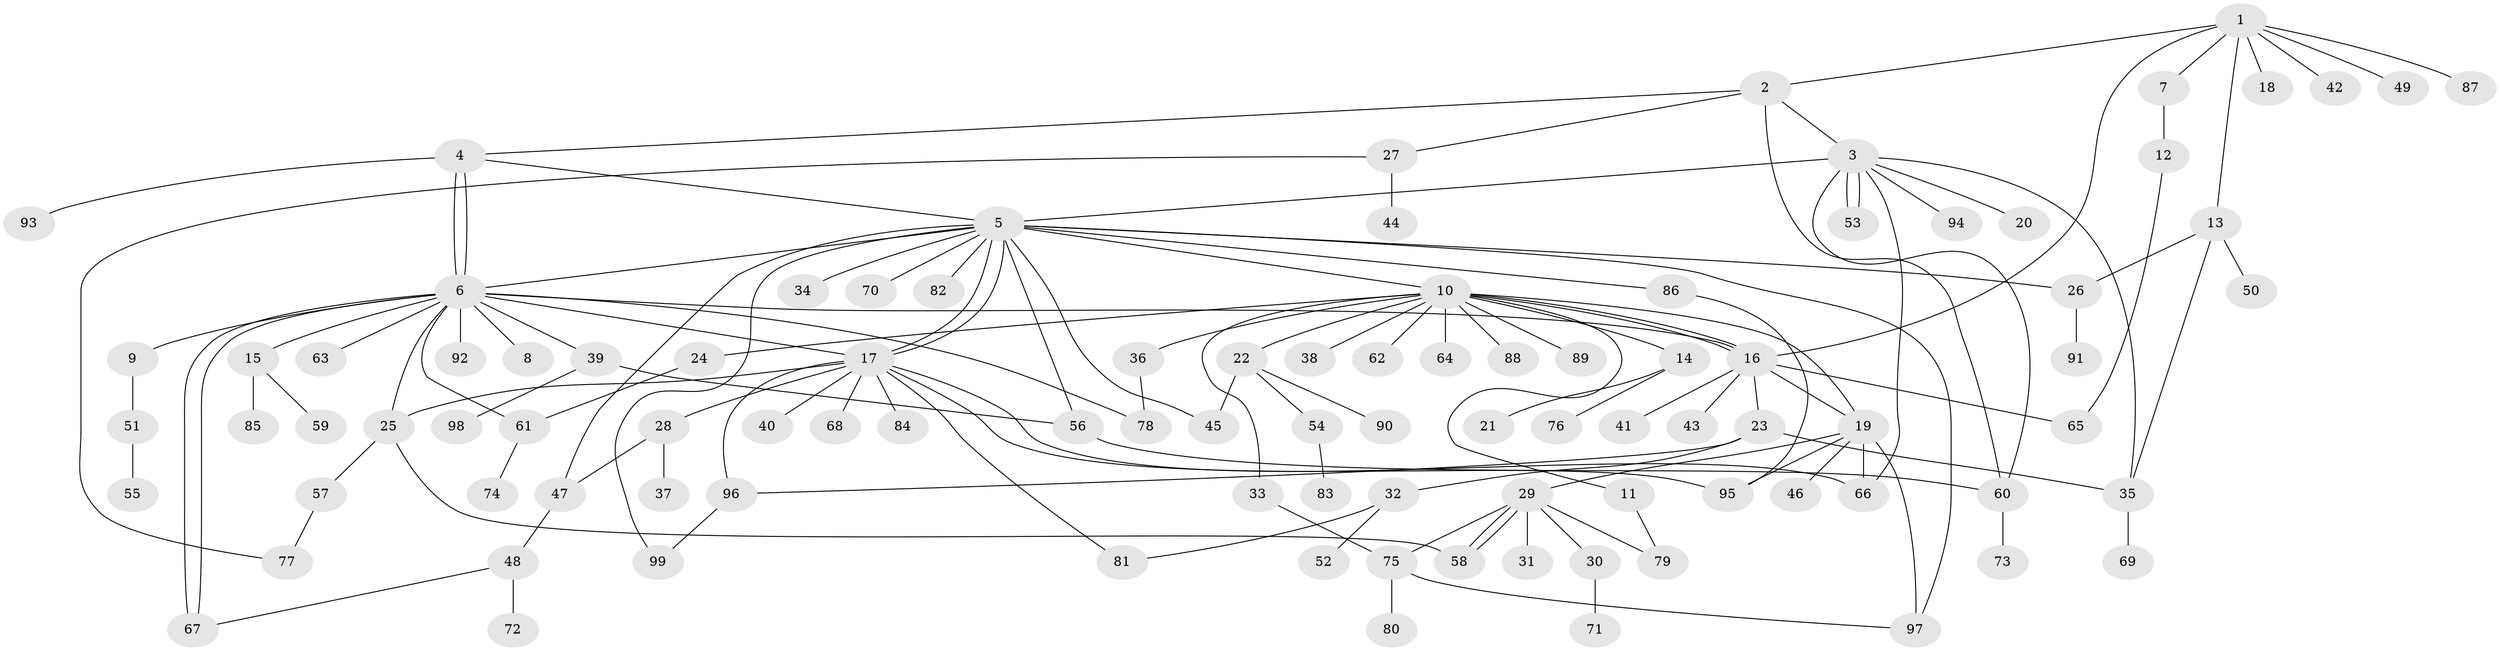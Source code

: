// coarse degree distribution, {14: 0.02702702702702703, 7: 0.013513513513513514, 8: 0.02702702702702703, 15: 0.013513513513513514, 16: 0.013513513513513514, 2: 0.21621621621621623, 1: 0.4864864864864865, 5: 0.02702702702702703, 11: 0.013513513513513514, 4: 0.08108108108108109, 3: 0.06756756756756757, 6: 0.013513513513513514}
// Generated by graph-tools (version 1.1) at 2025/51/02/27/25 19:51:55]
// undirected, 99 vertices, 136 edges
graph export_dot {
graph [start="1"]
  node [color=gray90,style=filled];
  1;
  2;
  3;
  4;
  5;
  6;
  7;
  8;
  9;
  10;
  11;
  12;
  13;
  14;
  15;
  16;
  17;
  18;
  19;
  20;
  21;
  22;
  23;
  24;
  25;
  26;
  27;
  28;
  29;
  30;
  31;
  32;
  33;
  34;
  35;
  36;
  37;
  38;
  39;
  40;
  41;
  42;
  43;
  44;
  45;
  46;
  47;
  48;
  49;
  50;
  51;
  52;
  53;
  54;
  55;
  56;
  57;
  58;
  59;
  60;
  61;
  62;
  63;
  64;
  65;
  66;
  67;
  68;
  69;
  70;
  71;
  72;
  73;
  74;
  75;
  76;
  77;
  78;
  79;
  80;
  81;
  82;
  83;
  84;
  85;
  86;
  87;
  88;
  89;
  90;
  91;
  92;
  93;
  94;
  95;
  96;
  97;
  98;
  99;
  1 -- 2;
  1 -- 7;
  1 -- 13;
  1 -- 16;
  1 -- 18;
  1 -- 42;
  1 -- 49;
  1 -- 87;
  2 -- 3;
  2 -- 4;
  2 -- 27;
  2 -- 60;
  3 -- 5;
  3 -- 20;
  3 -- 35;
  3 -- 53;
  3 -- 53;
  3 -- 60;
  3 -- 66;
  3 -- 94;
  4 -- 5;
  4 -- 6;
  4 -- 6;
  4 -- 93;
  5 -- 6;
  5 -- 10;
  5 -- 17;
  5 -- 17;
  5 -- 26;
  5 -- 34;
  5 -- 45;
  5 -- 47;
  5 -- 56;
  5 -- 70;
  5 -- 82;
  5 -- 86;
  5 -- 97;
  5 -- 99;
  6 -- 8;
  6 -- 9;
  6 -- 15;
  6 -- 16;
  6 -- 17;
  6 -- 25;
  6 -- 39;
  6 -- 61;
  6 -- 63;
  6 -- 67;
  6 -- 67;
  6 -- 78;
  6 -- 92;
  7 -- 12;
  9 -- 51;
  10 -- 11;
  10 -- 14;
  10 -- 16;
  10 -- 16;
  10 -- 19;
  10 -- 22;
  10 -- 24;
  10 -- 33;
  10 -- 36;
  10 -- 38;
  10 -- 62;
  10 -- 64;
  10 -- 88;
  10 -- 89;
  11 -- 79;
  12 -- 65;
  13 -- 26;
  13 -- 35;
  13 -- 50;
  14 -- 21;
  14 -- 76;
  15 -- 59;
  15 -- 85;
  16 -- 19;
  16 -- 23;
  16 -- 41;
  16 -- 43;
  16 -- 65;
  17 -- 25;
  17 -- 28;
  17 -- 40;
  17 -- 66;
  17 -- 68;
  17 -- 81;
  17 -- 84;
  17 -- 95;
  17 -- 96;
  19 -- 29;
  19 -- 46;
  19 -- 66;
  19 -- 95;
  19 -- 97;
  22 -- 45;
  22 -- 54;
  22 -- 90;
  23 -- 32;
  23 -- 35;
  23 -- 96;
  24 -- 61;
  25 -- 57;
  25 -- 58;
  26 -- 91;
  27 -- 44;
  27 -- 77;
  28 -- 37;
  28 -- 47;
  29 -- 30;
  29 -- 31;
  29 -- 58;
  29 -- 58;
  29 -- 75;
  29 -- 79;
  30 -- 71;
  32 -- 52;
  32 -- 81;
  33 -- 75;
  35 -- 69;
  36 -- 78;
  39 -- 56;
  39 -- 98;
  47 -- 48;
  48 -- 67;
  48 -- 72;
  51 -- 55;
  54 -- 83;
  56 -- 60;
  57 -- 77;
  60 -- 73;
  61 -- 74;
  75 -- 80;
  75 -- 97;
  86 -- 95;
  96 -- 99;
}
